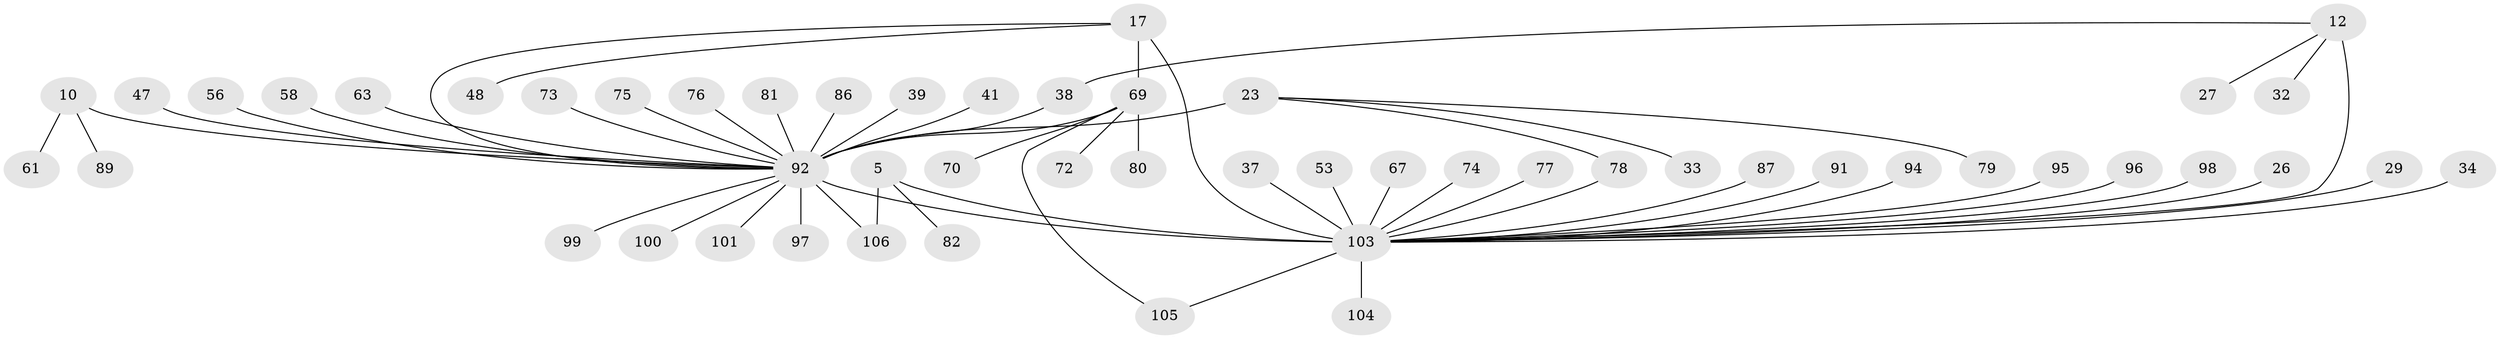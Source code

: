 // original degree distribution, {5: 0.03773584905660377, 13: 0.009433962264150943, 7: 0.04716981132075472, 10: 0.03773584905660377, 6: 0.04716981132075472, 8: 0.02830188679245283, 9: 0.009433962264150943, 11: 0.009433962264150943, 4: 0.04716981132075472, 1: 0.5377358490566038, 2: 0.14150943396226415, 3: 0.04716981132075472}
// Generated by graph-tools (version 1.1) at 2025/59/03/04/25 21:59:04]
// undirected, 53 vertices, 58 edges
graph export_dot {
graph [start="1"]
  node [color=gray90,style=filled];
  5 [super="+1"];
  10 [super="+8"];
  12 [super="+11"];
  17 [super="+16"];
  23 [super="+22"];
  26;
  27;
  29;
  32;
  33;
  34;
  37;
  38;
  39;
  41;
  47;
  48;
  53;
  56;
  58;
  61;
  63;
  67;
  69 [super="+36+19+28+46+49+20+57"];
  70 [super="+66"];
  72;
  73;
  74;
  75;
  76;
  77;
  78;
  79;
  80 [super="+68"];
  81;
  82;
  86;
  87;
  89 [super="+42"];
  91;
  92 [super="+52+30+9+6+84+64+35"];
  94;
  95 [super="+93"];
  96;
  97;
  98 [super="+71"];
  99;
  100;
  101 [super="+51"];
  103 [super="+2+90+4+102"];
  104;
  105 [super="+88"];
  106 [super="+60+62"];
  5 -- 82;
  5 -- 103 [weight=6];
  5 -- 106;
  10 -- 61;
  10 -- 92 [weight=7];
  10 -- 89;
  12 -- 27;
  12 -- 32;
  12 -- 38;
  12 -- 103 [weight=6];
  17 -- 48;
  17 -- 103 [weight=4];
  17 -- 69 [weight=6];
  17 -- 92;
  23 -- 79;
  23 -- 33;
  23 -- 78;
  23 -- 92 [weight=7];
  26 -- 103;
  29 -- 103;
  34 -- 103;
  37 -- 103;
  38 -- 92;
  39 -- 92;
  41 -- 92;
  47 -- 92;
  53 -- 103;
  56 -- 92;
  58 -- 92;
  63 -- 92;
  67 -- 103;
  69 -- 70;
  69 -- 72;
  69 -- 105;
  69 -- 80;
  69 -- 92;
  73 -- 92;
  74 -- 103;
  75 -- 92;
  76 -- 92;
  77 -- 103;
  78 -- 103;
  81 -- 92;
  86 -- 92;
  87 -- 103;
  91 -- 103;
  92 -- 99;
  92 -- 106;
  92 -- 97;
  92 -- 100;
  92 -- 101;
  92 -- 103 [weight=6];
  94 -- 103;
  95 -- 103;
  96 -- 103;
  98 -- 103;
  103 -- 104;
  103 -- 105;
}
